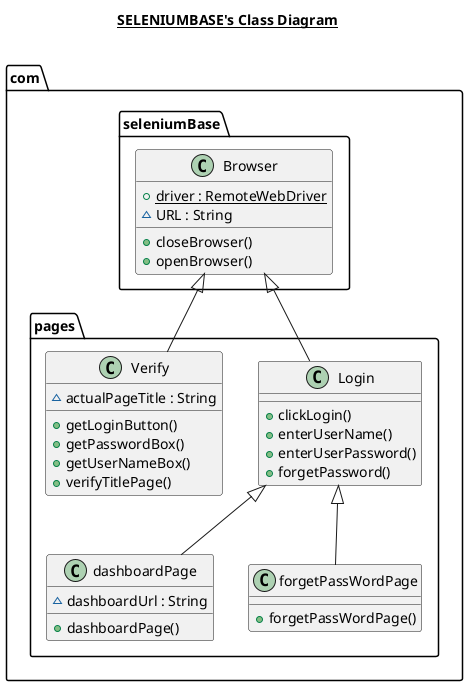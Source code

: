 @startuml
'https://plantuml.com/class-diagram
title __PAGES's Class Diagram__\n

  namespace com.pages {
    class com.pages.Login {
        + clickLogin()
        + enterUserName()
        + enterUserPassword()
        + forgetPassword()
    }
  }


  namespace com.pages {
    class com.pages.Verify {
        ~ actualPageTitle : String
        + getLoginButton()
        + getPasswordBox()
        + getUserNameBox()
        + verifyTitlePage()
    }
  }


  namespace com.pages {
    class com.pages.dashboardPage {
        ~ dashboardUrl : String
        + dashboardPage()
    }
  }


  namespace com.pages {
    class com.pages.forgetPassWordPage {
        + forgetPassWordPage()
    }
  }


  com.pages.Login -up-|> com.seleniumBase.Browser
  com.pages.Verify -up-|> com.seleniumBase.Browser
  com.pages.dashboardPage -up-|> com.pages.Login
  com.pages.forgetPassWordPage -up-|> com.pages.Login
title __SELENIUMBASE's Class Diagram__\n

  namespace com.seleniumBase {
    class com.seleniumBase.Browser {
        {static} + driver : RemoteWebDriver
        ~ URL : String
        + closeBrowser()
        + openBrowser()
    }
  }

@enduml